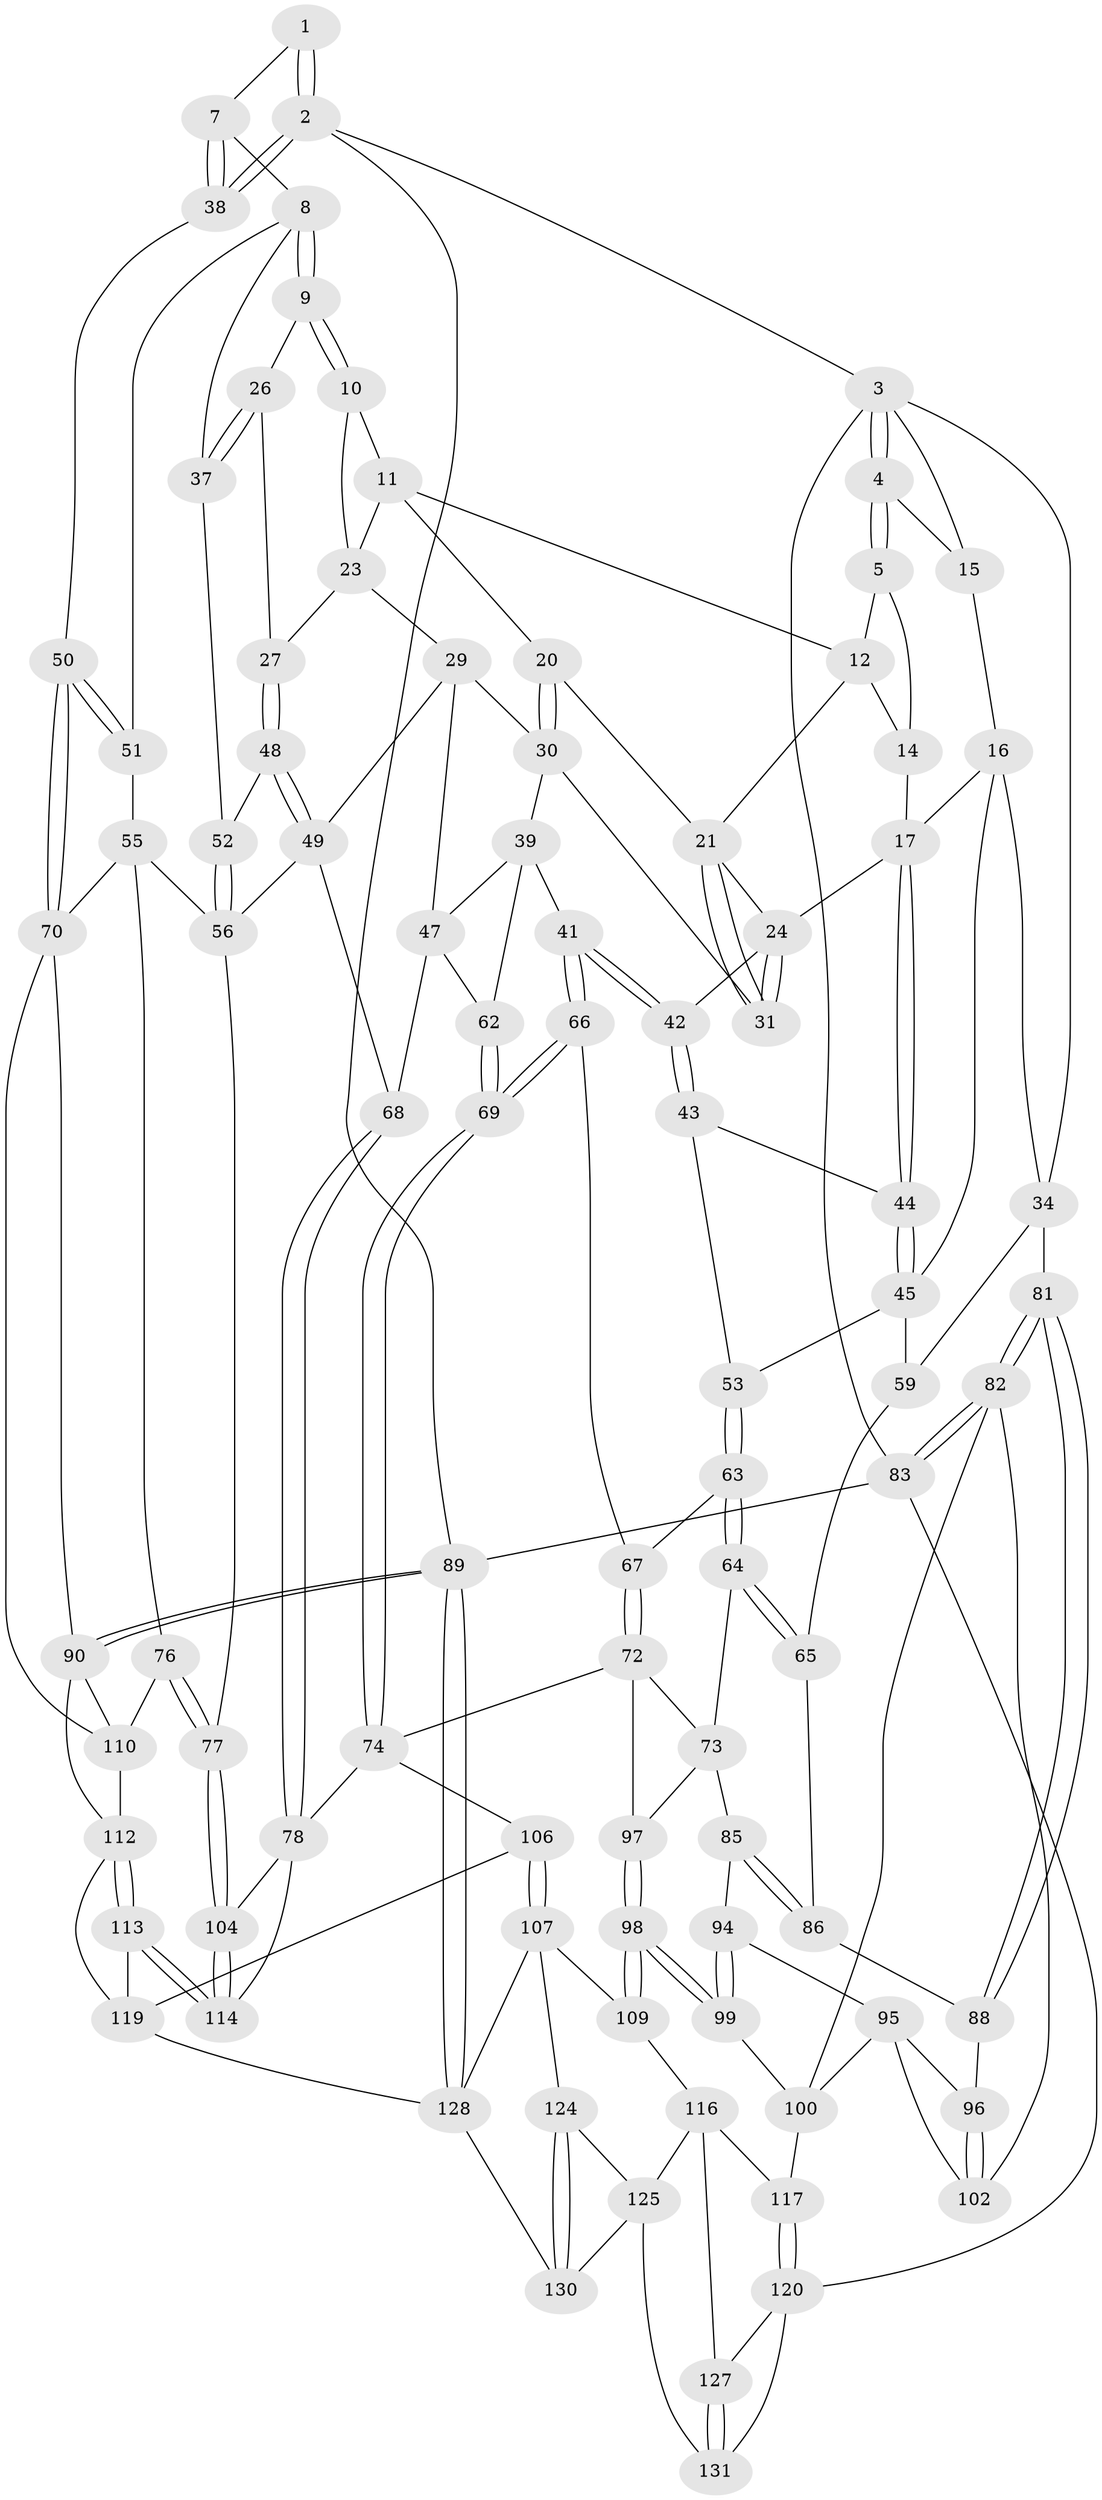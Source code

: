 // Generated by graph-tools (version 1.1) at 2025/24/03/03/25 07:24:36]
// undirected, 92 vertices, 206 edges
graph export_dot {
graph [start="1"]
  node [color=gray90,style=filled];
  1 [pos="+0.9786292908490256+0"];
  2 [pos="+1+0"];
  3 [pos="+0+0",super="+35"];
  4 [pos="+0+0"];
  5 [pos="+0.3431332887831891+0",super="+6"];
  7 [pos="+0.9420487176528162+0.150085202832865"];
  8 [pos="+0.8998658753627625+0.16580196981432785",super="+36"];
  9 [pos="+0.786599881569705+0.095837585549715"];
  10 [pos="+0.7661250159552043+0.05724207866076789"];
  11 [pos="+0.743777050752324+0",super="+19"];
  12 [pos="+0.7325648747722622+0",super="+13"];
  14 [pos="+0.33953716929974026+0"];
  15 [pos="+0.1594986902188854+0.0808422831568588"];
  16 [pos="+0.2011146715141452+0.1077129577227796",super="+33"];
  17 [pos="+0.2564086680884806+0.1090900854182335",super="+18"];
  20 [pos="+0.571083635918919+0.1477239159007134"];
  21 [pos="+0.5707839796987173+0.14762798659560253",super="+22"];
  23 [pos="+0.6247985100888369+0.16722227067501552",super="+28"];
  24 [pos="+0.4623586026001419+0.19018559174299662",super="+25"];
  26 [pos="+0.730082174278106+0.19487888781978233"];
  27 [pos="+0.688246356622586+0.23460287132665855"];
  29 [pos="+0.5963040251978786+0.24610124487561255",super="+46"];
  30 [pos="+0.5877197450145301+0.24382369310360127",super="+32"];
  31 [pos="+0.5271902576751637+0.2589331012269938"];
  34 [pos="+0+0.15270393470010055",super="+60"];
  37 [pos="+0.809601530293629+0.2747983546116865"];
  38 [pos="+1+0.16223967370357606"];
  39 [pos="+0.5231030446058913+0.3224722974543657",super="+40"];
  41 [pos="+0.40682670297796375+0.3396192035810177"];
  42 [pos="+0.39794723654046954+0.3189366827739465"];
  43 [pos="+0.3061075865131797+0.2562592095245467"];
  44 [pos="+0.25367323213193704+0.16796788805007198"];
  45 [pos="+0.15042519253167116+0.2964653934242432",super="+54"];
  47 [pos="+0.5309524528361754+0.32724764323682676",super="+61"];
  48 [pos="+0.6944382981255656+0.286576067231879"];
  49 [pos="+0.6436655558726692+0.35566954713011406",super="+58"];
  50 [pos="+1+0.34095327407222853"];
  51 [pos="+0.8941039360528931+0.33883666853445726"];
  52 [pos="+0.7212622525712366+0.29445835997606057"];
  53 [pos="+0.24796415682836384+0.35544235487936265"];
  55 [pos="+0.8827802669944467+0.3616044651238473",super="+71"];
  56 [pos="+0.8168318381095413+0.4082169068853754",super="+57"];
  59 [pos="+0.08360022522464744+0.39343200988286475"];
  62 [pos="+0.5027185180396107+0.44177173846733625"];
  63 [pos="+0.26593190076604684+0.3920520394297398"];
  64 [pos="+0.16221295894242824+0.47670358959535397"];
  65 [pos="+0.1320426394451351+0.47695906626176243"];
  66 [pos="+0.3837676269938038+0.37744289064479003"];
  67 [pos="+0.3215906381326057+0.4088208111914449"];
  68 [pos="+0.6245378096582475+0.5240742599583984"];
  69 [pos="+0.4269312577995987+0.4847056094921749"];
  70 [pos="+1+0.5437392917602447",super="+92"];
  72 [pos="+0.3067892708134257+0.5253798411064724",super="+75"];
  73 [pos="+0.23271204546237428+0.5140620779720101",super="+84"];
  74 [pos="+0.41597269642725465+0.6041924090496571",super="+80"];
  76 [pos="+0.8688474550661951+0.5821547454759649"];
  77 [pos="+0.8165391241487974+0.5766764229410103"];
  78 [pos="+0.5593875979555053+0.6168952687769859",super="+79"];
  81 [pos="+0+0.5494684305480522"];
  82 [pos="+0+0.6908124410996762",super="+103"];
  83 [pos="+0+1"];
  85 [pos="+0.12808383534200776+0.5132165893222674"];
  86 [pos="+0.12782794021952076+0.48814523982819635",super="+87"];
  88 [pos="+0+0.5487326320895709",super="+93"];
  89 [pos="+1+1"];
  90 [pos="+1+0.9181676399488117",super="+91"];
  94 [pos="+0.12190744105945157+0.5680698170841132"];
  95 [pos="+0.11508913277824727+0.5763223150853991",super="+101"];
  96 [pos="+0.05101921710095571+0.6039606985744224"];
  97 [pos="+0.22233559674359296+0.6253496472169624"];
  98 [pos="+0.2094327180534941+0.6566018070514902"];
  99 [pos="+0.1952641496396309+0.6514773147533356"];
  100 [pos="+0.13157438083008174+0.6671043471269901",super="+115"];
  102 [pos="+0.017616177565221137+0.6816230120121286"];
  104 [pos="+0.7829456609501771+0.6841323097456692",super="+105"];
  106 [pos="+0.4592857850357701+0.7345607677495414"];
  107 [pos="+0.4576782983369529+0.7365128136219291",super="+108"];
  109 [pos="+0.26292631109892284+0.7505609864987434"];
  110 [pos="+0.9046462535371085+0.6369606473082255",super="+111"];
  112 [pos="+0.8015650612800622+0.8012525928713753",super="+122"];
  113 [pos="+0.7842145957879944+0.7803571194537078"];
  114 [pos="+0.7813486772161845+0.7634240577204566",super="+118"];
  116 [pos="+0.1730143104867866+0.8005927808262674",super="+126"];
  117 [pos="+0.12590523614760768+0.8129507755641706"];
  119 [pos="+0.5873100532745459+0.786218148572225",super="+123"];
  120 [pos="+0.10070184933197064+0.8673575073919771",super="+121"];
  124 [pos="+0.36702317081901675+0.8152529058664449"];
  125 [pos="+0.28667953908695265+0.9348543262392911",super="+132"];
  127 [pos="+0.21284591151583246+0.9483284188072916"];
  128 [pos="+0.6719880638425526+1",super="+129"];
  130 [pos="+0.4031832397175303+1"];
  131 [pos="+0.008639092213060915+1"];
  1 -- 2;
  1 -- 2;
  1 -- 7;
  2 -- 3;
  2 -- 38;
  2 -- 38;
  2 -- 89;
  3 -- 4;
  3 -- 4;
  3 -- 83;
  3 -- 34;
  3 -- 15;
  4 -- 5;
  4 -- 5;
  4 -- 15;
  5 -- 14;
  5 -- 12;
  7 -- 8;
  7 -- 38;
  7 -- 38;
  8 -- 9;
  8 -- 9;
  8 -- 51;
  8 -- 37;
  9 -- 10;
  9 -- 10;
  9 -- 26;
  10 -- 11;
  10 -- 23;
  11 -- 12;
  11 -- 20;
  11 -- 23;
  12 -- 14;
  12 -- 21;
  14 -- 17;
  15 -- 16;
  16 -- 17;
  16 -- 34;
  16 -- 45;
  17 -- 44;
  17 -- 44;
  17 -- 24;
  20 -- 21;
  20 -- 30;
  20 -- 30;
  21 -- 31;
  21 -- 31;
  21 -- 24;
  23 -- 27;
  23 -- 29;
  24 -- 31;
  24 -- 31;
  24 -- 42;
  26 -- 27;
  26 -- 37;
  26 -- 37;
  27 -- 48;
  27 -- 48;
  29 -- 30;
  29 -- 49;
  29 -- 47;
  30 -- 39;
  30 -- 31;
  34 -- 81;
  34 -- 59;
  37 -- 52;
  38 -- 50;
  39 -- 47;
  39 -- 41;
  39 -- 62;
  41 -- 42;
  41 -- 42;
  41 -- 66;
  41 -- 66;
  42 -- 43;
  42 -- 43;
  43 -- 44;
  43 -- 53;
  44 -- 45;
  44 -- 45;
  45 -- 59;
  45 -- 53;
  47 -- 68;
  47 -- 62;
  48 -- 49;
  48 -- 49;
  48 -- 52;
  49 -- 68;
  49 -- 56;
  50 -- 51;
  50 -- 51;
  50 -- 70;
  50 -- 70;
  51 -- 55;
  52 -- 56;
  52 -- 56;
  53 -- 63;
  53 -- 63;
  55 -- 56;
  55 -- 76;
  55 -- 70;
  56 -- 77;
  59 -- 65;
  62 -- 69;
  62 -- 69;
  63 -- 64;
  63 -- 64;
  63 -- 67;
  64 -- 65;
  64 -- 65;
  64 -- 73;
  65 -- 86;
  66 -- 67;
  66 -- 69;
  66 -- 69;
  67 -- 72;
  67 -- 72;
  68 -- 78;
  68 -- 78;
  69 -- 74;
  69 -- 74;
  70 -- 110;
  70 -- 90;
  72 -- 73;
  72 -- 97;
  72 -- 74;
  73 -- 85;
  73 -- 97;
  74 -- 78;
  74 -- 106;
  76 -- 77;
  76 -- 77;
  76 -- 110;
  77 -- 104;
  77 -- 104;
  78 -- 104;
  78 -- 114;
  81 -- 82;
  81 -- 82;
  81 -- 88;
  81 -- 88;
  82 -- 83;
  82 -- 83;
  82 -- 102;
  82 -- 100;
  83 -- 89;
  83 -- 120;
  85 -- 86;
  85 -- 86;
  85 -- 94;
  86 -- 88;
  88 -- 96;
  89 -- 90;
  89 -- 90;
  89 -- 128;
  89 -- 128;
  90 -- 112;
  90 -- 110;
  94 -- 95;
  94 -- 99;
  94 -- 99;
  95 -- 96;
  95 -- 100;
  95 -- 102;
  96 -- 102;
  96 -- 102;
  97 -- 98;
  97 -- 98;
  98 -- 99;
  98 -- 99;
  98 -- 109;
  98 -- 109;
  99 -- 100;
  100 -- 117;
  104 -- 114;
  104 -- 114;
  106 -- 107;
  106 -- 107;
  106 -- 119;
  107 -- 128;
  107 -- 124;
  107 -- 109;
  109 -- 116;
  110 -- 112;
  112 -- 113;
  112 -- 113;
  112 -- 119;
  113 -- 114;
  113 -- 114;
  113 -- 119;
  116 -- 117;
  116 -- 125;
  116 -- 127;
  117 -- 120;
  117 -- 120;
  119 -- 128;
  120 -- 127;
  120 -- 131;
  124 -- 125;
  124 -- 130;
  124 -- 130;
  125 -- 130;
  125 -- 131;
  127 -- 131;
  127 -- 131;
  128 -- 130;
}
